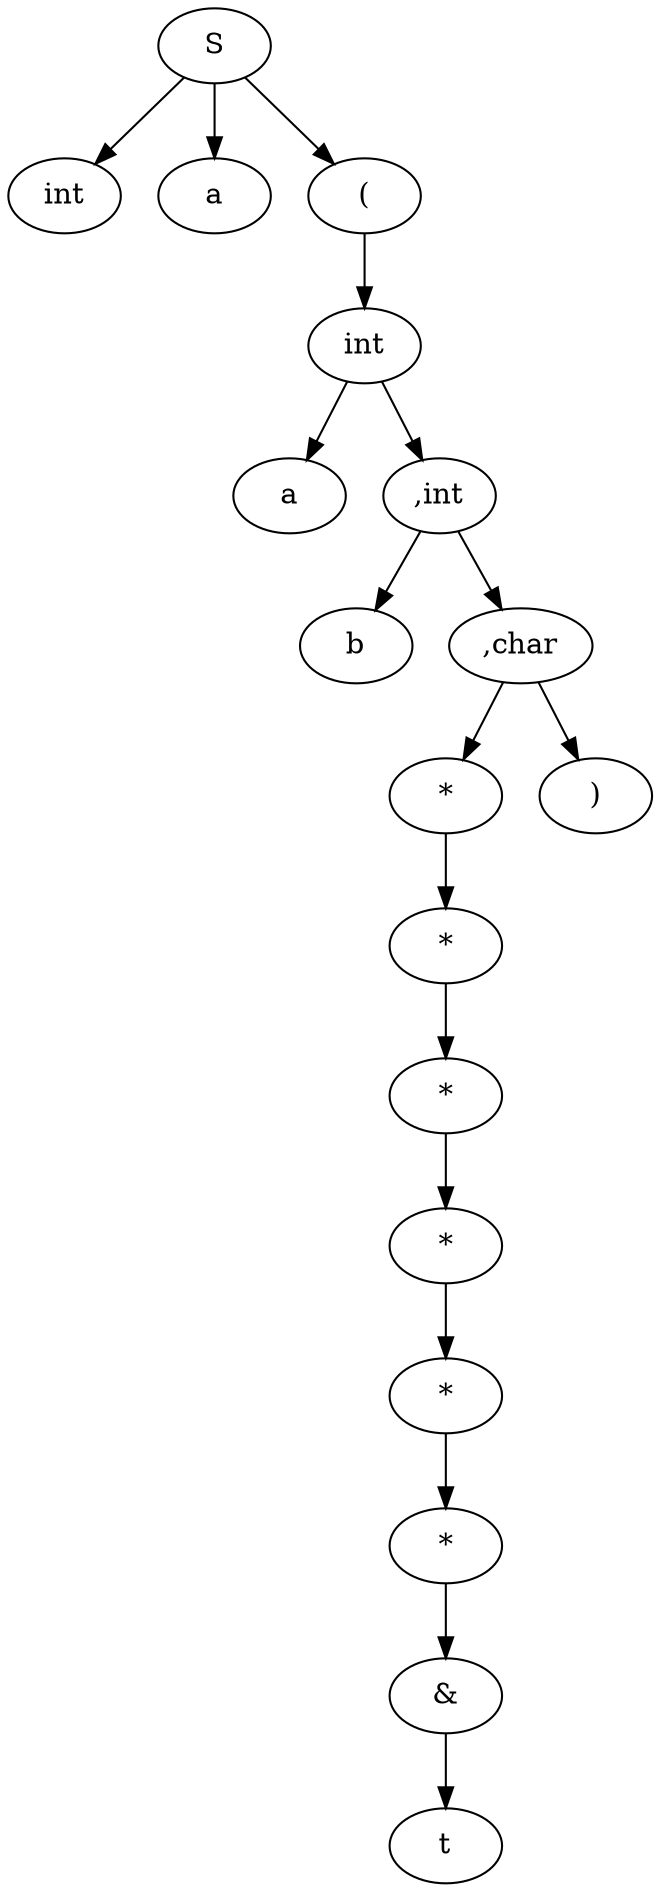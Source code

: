 digraph G {
0 [label = "S"]
1 [label = "int"]
0 -> 1
2 [label = "a"]
0 -> 2
3 [label = "("]
0 -> 3
4 [label = "int"]
3 -> 4
5 [label = "a"]
4 -> 5
6 [label = ",int"]
4 -> 6
7 [label = "b"]
6 -> 7
8 [label = ",char"]
6 -> 8
9 [label = "*"]
8 -> 9
10 [label = "*"]
9 -> 10
11 [label = "*"]
10 -> 11
12 [label = "*"]
11 -> 12
13 [label = "*"]
12 -> 13
14 [label = "*"]
13 -> 14
15 [label = "&"]
14 -> 15
16 [label = "t"]
15 -> 16
17 [label = ")"]
8 -> 17
}

